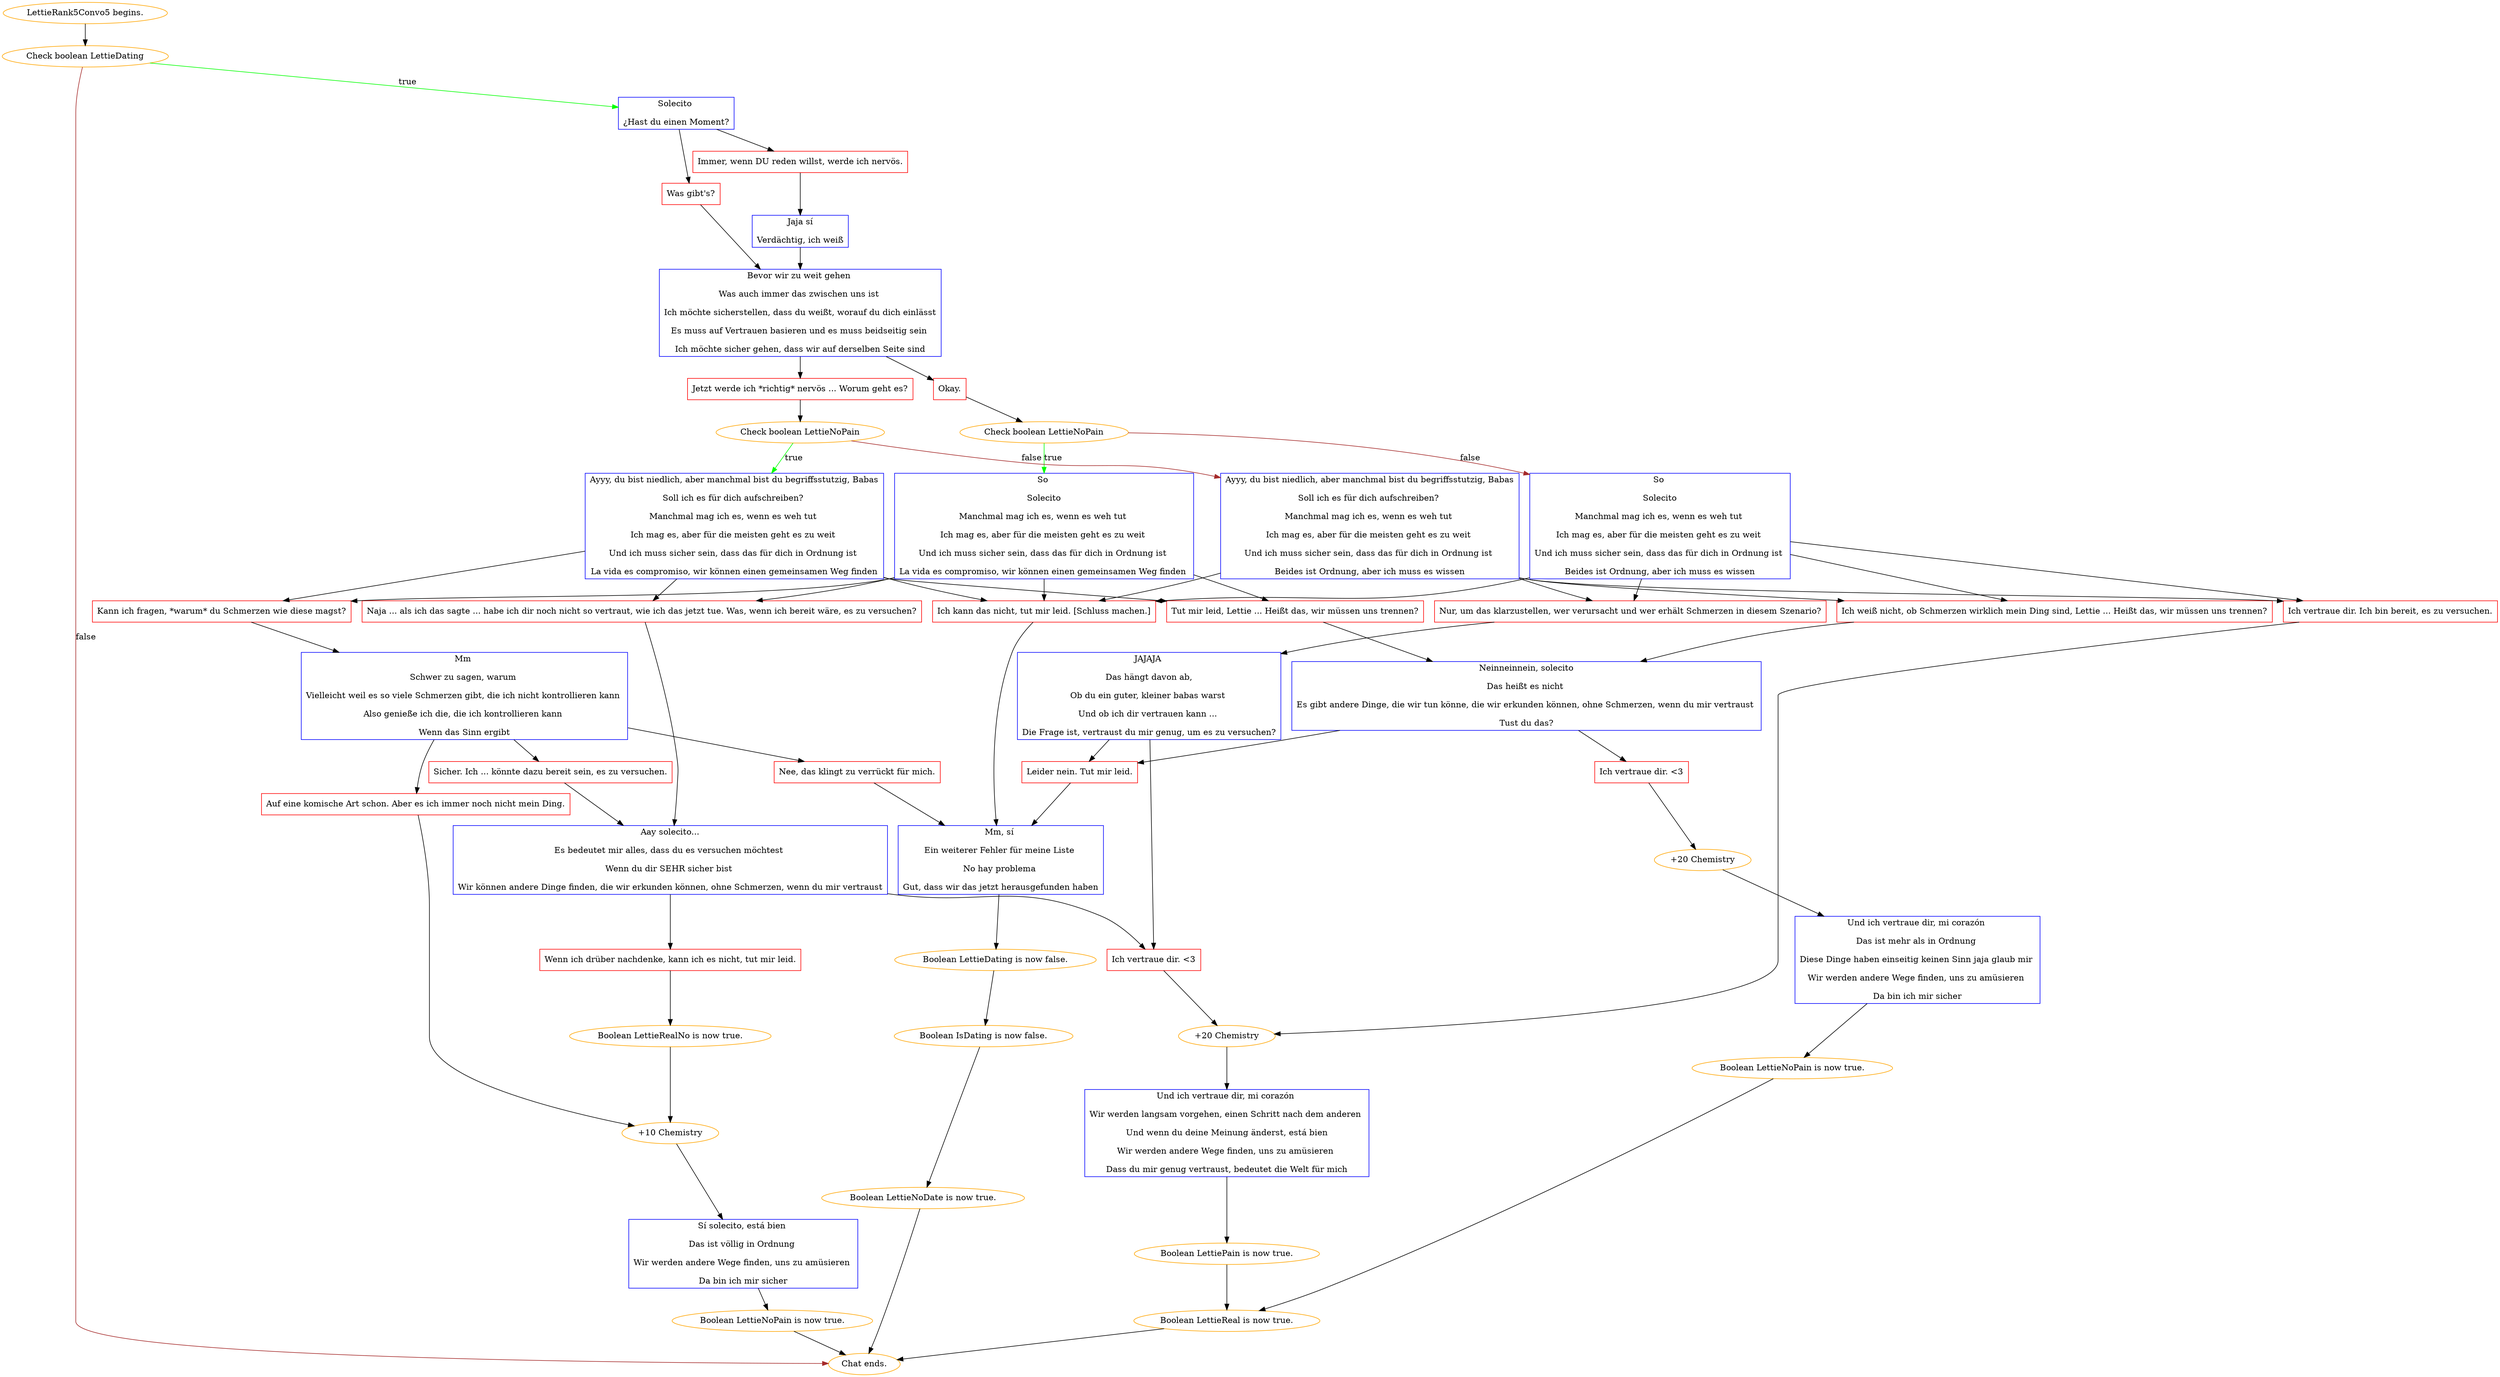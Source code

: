 digraph {
	"LettieRank5Convo5 begins." [color=orange];
		"LettieRank5Convo5 begins." -> j2659188471;
	j2659188471 [label="Check boolean LettieDating",color=orange];
		j2659188471 -> j2890040516 [label=true,color=green];
		j2659188471 -> "Chat ends." [label=false,color=brown];
	j2890040516 [label="Solecito 
¿Hast du einen Moment?",shape=box,color=blue];
		j2890040516 -> j575888840;
		j2890040516 -> j1444514352;
	"Chat ends." [color=orange];
	j575888840 [label="Was gibt's?",shape=box,color=red];
		j575888840 -> j429334246;
	j1444514352 [label="Immer, wenn DU reden willst, werde ich nervös.",shape=box,color=red];
		j1444514352 -> j3946930625;
	j429334246 [label="Bevor wir zu weit gehen 
Was auch immer das zwischen uns ist 
Ich möchte sicherstellen, dass du weißt, worauf du dich einlässt
Es muss auf Vertrauen basieren und es muss beidseitig sein 
Ich möchte sicher gehen, dass wir auf derselben Seite sind",shape=box,color=blue];
		j429334246 -> j4030277103;
		j429334246 -> j2327814211;
	j3946930625 [label="Jaja sí
Verdächtig, ich weiß",shape=box,color=blue];
		j3946930625 -> j429334246;
	j4030277103 [label="Okay.",shape=box,color=red];
		j4030277103 -> j3478675834;
	j2327814211 [label="Jetzt werde ich *richtig* nervös ... Worum geht es?",shape=box,color=red];
		j2327814211 -> j1381516603;
	j3478675834 [label="Check boolean LettieNoPain",color=orange];
		j3478675834 -> j602471358 [label=true,color=green];
		j3478675834 -> j1400320850 [label=false,color=brown];
	j1381516603 [label="Check boolean LettieNoPain",color=orange];
		j1381516603 -> j4083847835 [label=true,color=green];
		j1381516603 -> j3948544707 [label=false,color=brown];
	j602471358 [label="So 
Solecito
Manchmal mag ich es, wenn es weh tut 
Ich mag es, aber für die meisten geht es zu weit 
Und ich muss sicher sein, dass das für dich in Ordnung ist 
La vida es compromiso, wir können einen gemeinsamen Weg finden ",shape=box,color=blue];
		j602471358 -> j42344216;
		j602471358 -> j4256086558;
		j602471358 -> j790640651;
		j602471358 -> j605858568;
	j1400320850 [label="So 
Solecito
Manchmal mag ich es, wenn es weh tut 
Ich mag es, aber für die meisten geht es zu weit 
Und ich muss sicher sein, dass das für dich in Ordnung ist 
Beides ist Ordnung, aber ich muss es wissen",shape=box,color=blue];
		j1400320850 -> j605858568;
		j1400320850 -> j77687266;
		j1400320850 -> j2627445425;
		j1400320850 -> j1586907547;
	j4083847835 [label="Ayyy, du bist niedlich, aber manchmal bist du begriffsstutzig, Babas
Soll ich es für dich aufschreiben? 
Manchmal mag ich es, wenn es weh tut 
Ich mag es, aber für die meisten geht es zu weit 
Und ich muss sicher sein, dass das für dich in Ordnung ist 
La vida es compromiso, wir können einen gemeinsamen Weg finden",shape=box,color=blue];
		j4083847835 -> j42344216;
		j4083847835 -> j4256086558;
		j4083847835 -> j790640651;
		j4083847835 -> j605858568;
	j3948544707 [label="Ayyy, du bist niedlich, aber manchmal bist du begriffsstutzig, Babas
Soll ich es für dich aufschreiben? 
Manchmal mag ich es, wenn es weh tut 
Ich mag es, aber für die meisten geht es zu weit 
Und ich muss sicher sein, dass das für dich in Ordnung ist 
Beides ist Ordnung, aber ich muss es wissen",shape=box,color=blue];
		j3948544707 -> j605858568;
		j3948544707 -> j77687266;
		j3948544707 -> j2627445425;
		j3948544707 -> j1586907547;
	j42344216 [label="Tut mir leid, Lettie ... Heißt das, wir müssen uns trennen?",shape=box,color=red];
		j42344216 -> j821805175;
	j4256086558 [label="Naja ... als ich das sagte ... habe ich dir noch nicht so vertraut, wie ich das jetzt tue. Was, wenn ich bereit wäre, es zu versuchen?",shape=box,color=red];
		j4256086558 -> j2689031572;
	j790640651 [label="Kann ich fragen, *warum* du Schmerzen wie diese magst?",shape=box,color=red];
		j790640651 -> j1793424027;
	j605858568 [label="Ich kann das nicht, tut mir leid. [Schluss machen.]",shape=box,color=red];
		j605858568 -> j2735181512;
	j77687266 [label="Nur, um das klarzustellen, wer verursacht und wer erhält Schmerzen in diesem Szenario?",shape=box,color=red];
		j77687266 -> j2897352539;
	j2627445425 [label="Ich vertraue dir. Ich bin bereit, es zu versuchen.",shape=box,color=red];
		j2627445425 -> j1638539612;
	j1586907547 [label="Ich weiß nicht, ob Schmerzen wirklich mein Ding sind, Lettie ... Heißt das, wir müssen uns trennen?",shape=box,color=red];
		j1586907547 -> j821805175;
	j821805175 [label="Neinneinnein, solecito
Das heißt es nicht 
Es gibt andere Dinge, die wir tun könne, die wir erkunden können, ohne Schmerzen, wenn du mir vertraust 
Tust du das?",shape=box,color=blue];
		j821805175 -> j163738490;
		j821805175 -> j2596615218;
	j2689031572 [label="Aay solecito...
Es bedeutet mir alles, dass du es versuchen möchtest 
Wenn du dir SEHR sicher bist 
Wir können andere Dinge finden, die wir erkunden können, ohne Schmerzen, wenn du mir vertraust",shape=box,color=blue];
		j2689031572 -> j1046993362;
		j2689031572 -> j3147068494;
	j1793424027 [label="Mm 
Schwer zu sagen, warum 
Vielleicht weil es so viele Schmerzen gibt, die ich nicht kontrollieren kann 
Also genieße ich die, die ich kontrollieren kann 
Wenn das Sinn ergibt",shape=box,color=blue];
		j1793424027 -> j2768656849;
		j1793424027 -> j4026518154;
		j1793424027 -> j1048095538;
	j2735181512 [label="Mm, sí 
Ein weiterer Fehler für meine Liste 
No hay problema 
Gut, dass wir das jetzt herausgefunden haben",shape=box,color=blue];
		j2735181512 -> j2548450594;
	j2897352539 [label="JAJAJA 
Das hängt davon ab,
Ob du ein guter, kleiner babas warst 
Und ob ich dir vertrauen kann ... 
Die Frage ist, vertraust du mir genug, um es zu versuchen?",shape=box,color=blue];
		j2897352539 -> j1046993362;
		j2897352539 -> j2596615218;
	j1638539612 [label="+20 Chemistry",color=orange];
		j1638539612 -> j2051403087;
	j163738490 [label="Ich vertraue dir. <3",shape=box,color=red];
		j163738490 -> j2884600524;
	j2596615218 [label="Leider nein. Tut mir leid.",shape=box,color=red];
		j2596615218 -> j2735181512;
	j1046993362 [label="Ich vertraue dir. <3",shape=box,color=red];
		j1046993362 -> j1638539612;
	j3147068494 [label="Wenn ich drüber nachdenke, kann ich es nicht, tut mir leid.",shape=box,color=red];
		j3147068494 -> j3496732248;
	j2768656849 [label="Sicher. Ich ... könnte dazu bereit sein, es zu versuchen.",shape=box,color=red];
		j2768656849 -> j2689031572;
	j4026518154 [label="Auf eine komische Art schon. Aber es ich immer noch nicht mein Ding.",shape=box,color=red];
		j4026518154 -> j1214428448;
	j1048095538 [label="Nee, das klingt zu verrückt für mich.",shape=box,color=red];
		j1048095538 -> j2735181512;
	j2548450594 [label="Boolean LettieDating is now false.",color=orange];
		j2548450594 -> j4086907321;
	j2051403087 [label="Und ich vertraue dir, mi corazón 
Wir werden langsam vorgehen, einen Schritt nach dem anderen 
Und wenn du deine Meinung änderst, está bien
Wir werden andere Wege finden, uns zu amüsieren 
Dass du mir genug vertraust, bedeutet die Welt für mich",shape=box,color=blue];
		j2051403087 -> j482436665;
	j2884600524 [label="+20 Chemistry",color=orange];
		j2884600524 -> j2025245875;
	j3496732248 [label="Boolean LettieRealNo is now true.",color=orange];
		j3496732248 -> j1214428448;
	j1214428448 [label="+10 Chemistry",color=orange];
		j1214428448 -> j1248784912;
	j4086907321 [label="Boolean IsDating is now false.",color=orange];
		j4086907321 -> j2703113057;
	j482436665 [label="Boolean LettiePain is now true.",color=orange];
		j482436665 -> j1472871842;
	j2025245875 [label="Und ich vertraue dir, mi corazón 
Das ist mehr als in Ordnung 
Diese Dinge haben einseitig keinen Sinn jaja glaub mir 
Wir werden andere Wege finden, uns zu amüsieren 
Da bin ich mir sicher",shape=box,color=blue];
		j2025245875 -> j1979783562;
	j1248784912 [label="Sí solecito, está bien 
Das ist völlig in Ordnung 
Wir werden andere Wege finden, uns zu amüsieren 
Da bin ich mir sicher",shape=box,color=blue];
		j1248784912 -> j1152979255;
	j2703113057 [label="Boolean LettieNoDate is now true.",color=orange];
		j2703113057 -> "Chat ends.";
	j1472871842 [label="Boolean LettieReal is now true.",color=orange];
		j1472871842 -> "Chat ends.";
	j1979783562 [label="Boolean LettieNoPain is now true.",color=orange];
		j1979783562 -> j1472871842;
	j1152979255 [label="Boolean LettieNoPain is now true.",color=orange];
		j1152979255 -> "Chat ends.";
}